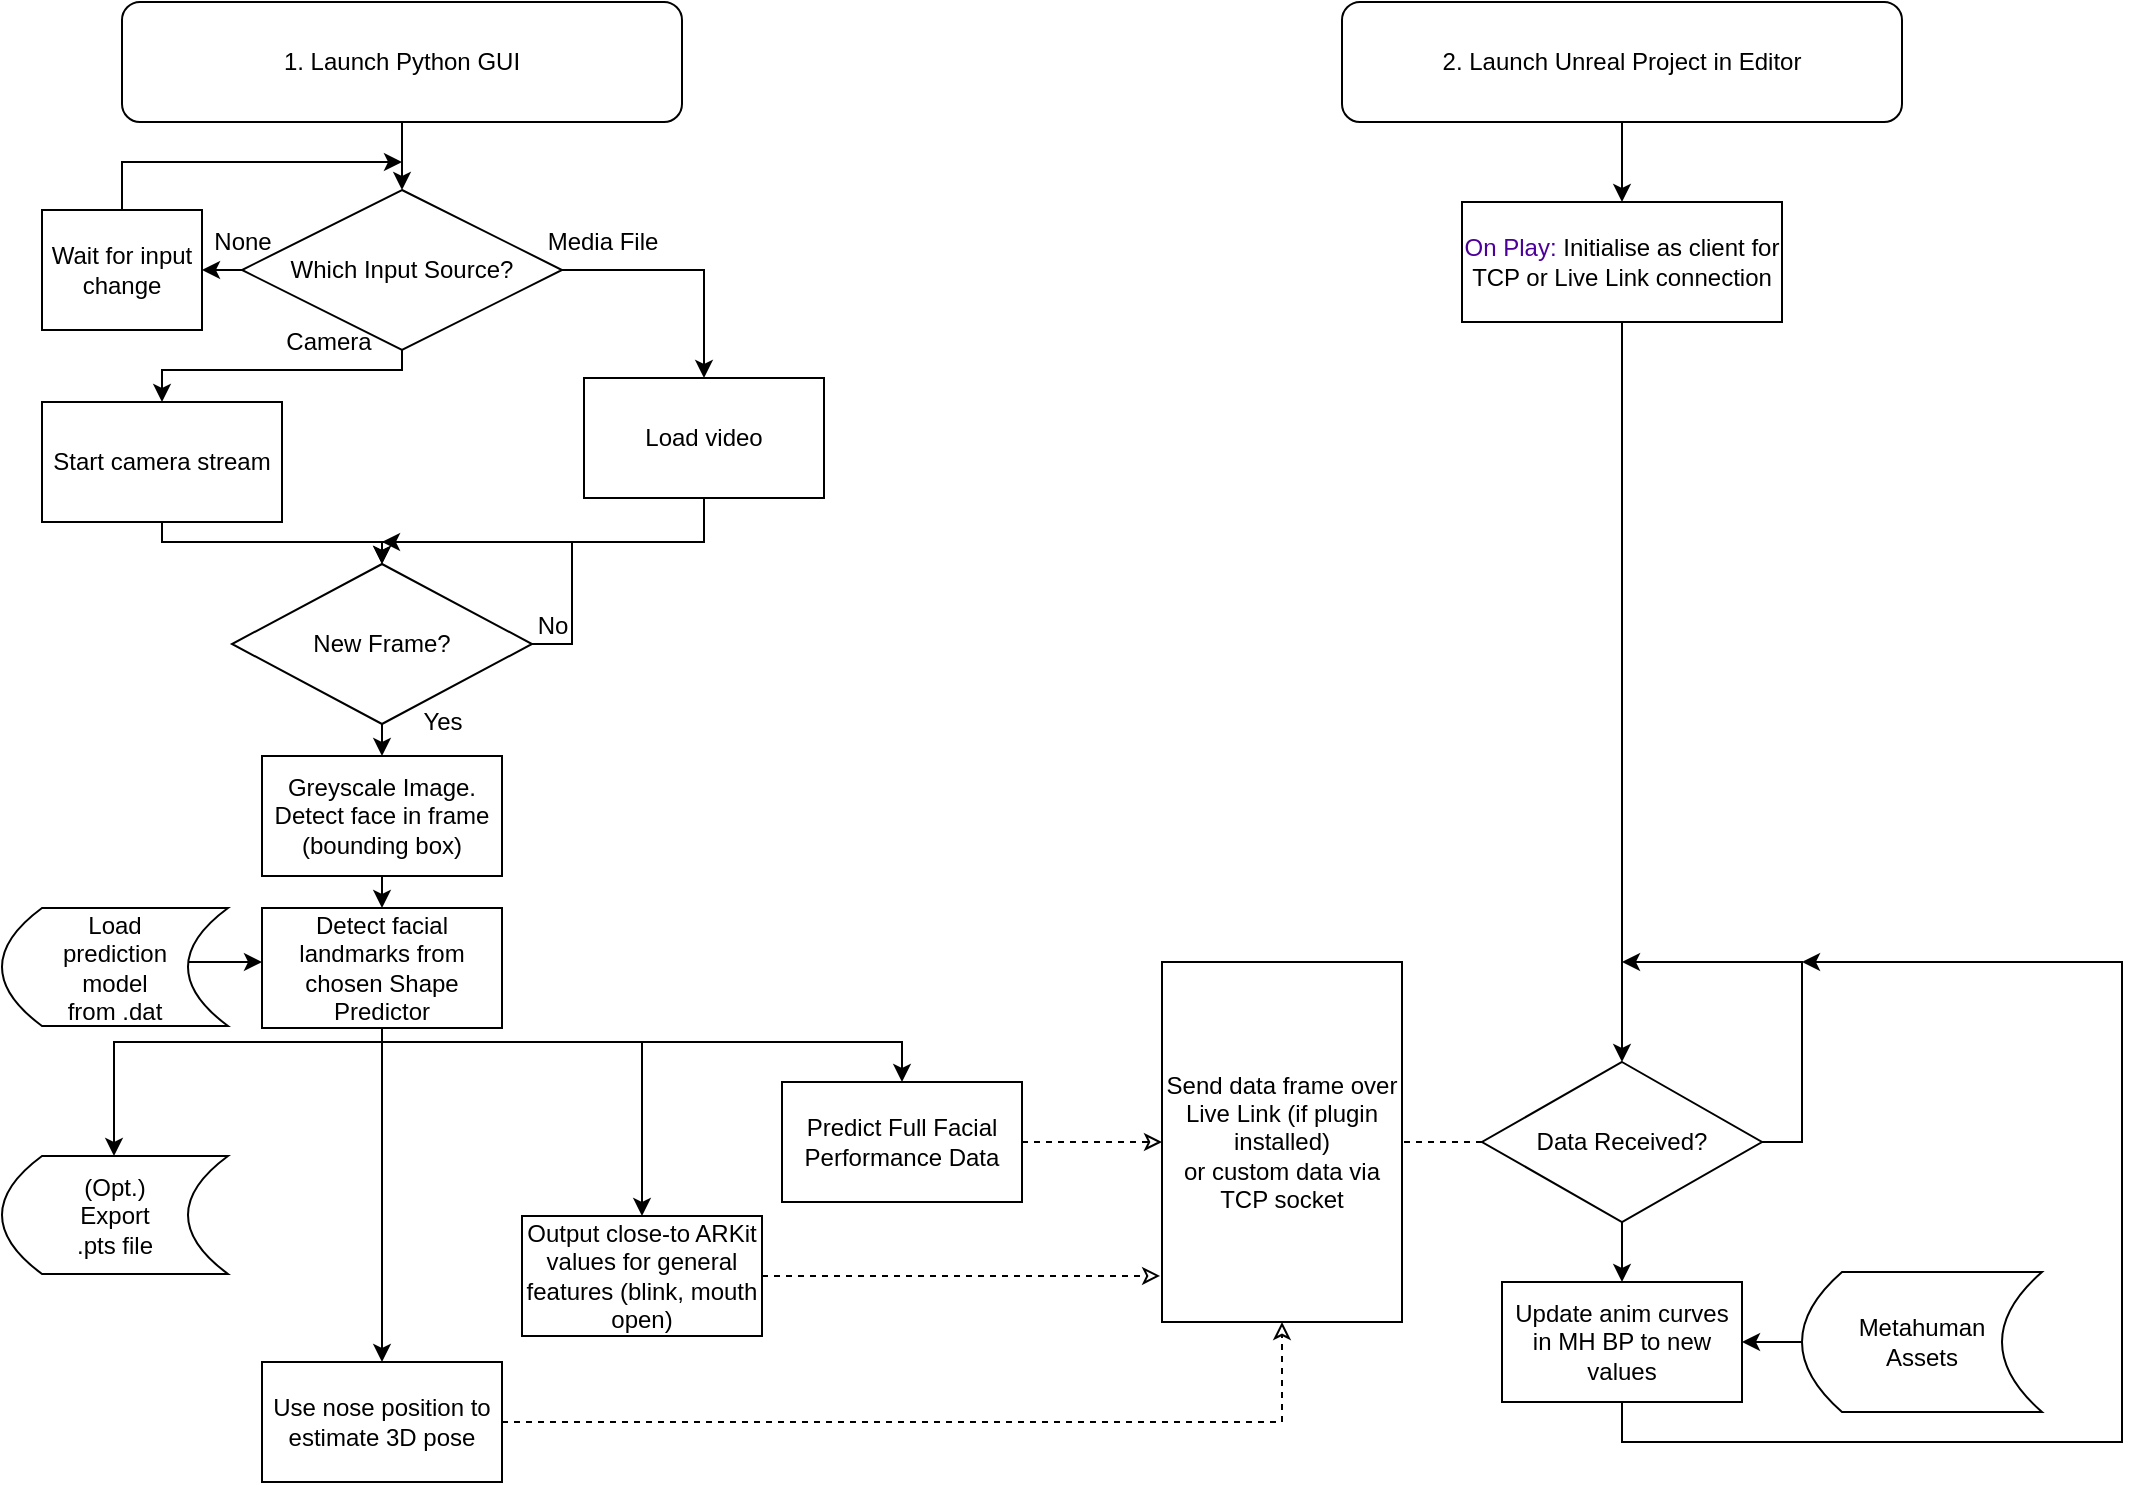 <mxfile version="15.2.5" type="github">
  <diagram id="C5RBs43oDa-KdzZeNtuy" name="Page-1">
    <mxGraphModel dx="1577" dy="1023" grid="1" gridSize="10" guides="1" tooltips="1" connect="1" arrows="1" fold="1" page="1" pageScale="1" pageWidth="1169" pageHeight="827" math="0" shadow="0">
      <root>
        <mxCell id="WIyWlLk6GJQsqaUBKTNV-0" />
        <mxCell id="WIyWlLk6GJQsqaUBKTNV-1" parent="WIyWlLk6GJQsqaUBKTNV-0" />
        <mxCell id="EgHHQILKTe781DhRqiiu-13" style="edgeStyle=orthogonalEdgeStyle;rounded=0;orthogonalLoop=1;jettySize=auto;html=1;exitX=0.5;exitY=1;exitDx=0;exitDy=0;entryX=0.5;entryY=0;entryDx=0;entryDy=0;" edge="1" parent="WIyWlLk6GJQsqaUBKTNV-1" source="TW3MiaDg9W0NcHxh0AQp-21" target="EgHHQILKTe781DhRqiiu-12">
          <mxGeometry relative="1" as="geometry" />
        </mxCell>
        <mxCell id="TW3MiaDg9W0NcHxh0AQp-21" value="1. Launch Python GUI" style="rounded=1;whiteSpace=wrap;html=1;" parent="WIyWlLk6GJQsqaUBKTNV-1" vertex="1">
          <mxGeometry x="90" y="50" width="280" height="60" as="geometry" />
        </mxCell>
        <mxCell id="EgHHQILKTe781DhRqiiu-29" style="edgeStyle=orthogonalEdgeStyle;rounded=0;orthogonalLoop=1;jettySize=auto;html=1;exitX=0.5;exitY=1;exitDx=0;exitDy=0;entryX=0.5;entryY=0;entryDx=0;entryDy=0;" edge="1" parent="WIyWlLk6GJQsqaUBKTNV-1" source="TW3MiaDg9W0NcHxh0AQp-23" target="EgHHQILKTe781DhRqiiu-26">
          <mxGeometry relative="1" as="geometry">
            <Array as="points">
              <mxPoint x="110" y="320" />
              <mxPoint x="220" y="320" />
            </Array>
          </mxGeometry>
        </mxCell>
        <mxCell id="TW3MiaDg9W0NcHxh0AQp-23" value="Start camera stream" style="rounded=0;whiteSpace=wrap;html=1;" parent="WIyWlLk6GJQsqaUBKTNV-1" vertex="1">
          <mxGeometry x="50" y="250" width="120" height="60" as="geometry" />
        </mxCell>
        <mxCell id="TW3MiaDg9W0NcHxh0AQp-24" style="edgeStyle=orthogonalEdgeStyle;rounded=0;orthogonalLoop=1;jettySize=auto;html=1;exitX=0.5;exitY=1;exitDx=0;exitDy=0;entryX=0.5;entryY=0;entryDx=0;entryDy=0;" parent="WIyWlLk6GJQsqaUBKTNV-1" source="TW3MiaDg9W0NcHxh0AQp-26" target="TW3MiaDg9W0NcHxh0AQp-28" edge="1">
          <mxGeometry relative="1" as="geometry" />
        </mxCell>
        <mxCell id="TW3MiaDg9W0NcHxh0AQp-26" value="Greyscale Image.&lt;br&gt;Detect face in frame (bounding box)" style="rounded=0;whiteSpace=wrap;html=1;" parent="WIyWlLk6GJQsqaUBKTNV-1" vertex="1">
          <mxGeometry x="160" y="427" width="120" height="60" as="geometry" />
        </mxCell>
        <mxCell id="TW3MiaDg9W0NcHxh0AQp-27" style="edgeStyle=orthogonalEdgeStyle;rounded=0;orthogonalLoop=1;jettySize=auto;html=1;exitX=0.5;exitY=1;exitDx=0;exitDy=0;entryX=0.5;entryY=0;entryDx=0;entryDy=0;" parent="WIyWlLk6GJQsqaUBKTNV-1" source="TW3MiaDg9W0NcHxh0AQp-28" target="TW3MiaDg9W0NcHxh0AQp-30" edge="1">
          <mxGeometry relative="1" as="geometry">
            <Array as="points">
              <mxPoint x="220" y="725" />
            </Array>
          </mxGeometry>
        </mxCell>
        <mxCell id="EgHHQILKTe781DhRqiiu-21" style="edgeStyle=orthogonalEdgeStyle;rounded=0;orthogonalLoop=1;jettySize=auto;html=1;exitX=0.5;exitY=1;exitDx=0;exitDy=0;" edge="1" parent="WIyWlLk6GJQsqaUBKTNV-1" source="TW3MiaDg9W0NcHxh0AQp-28" target="EgHHQILKTe781DhRqiiu-9">
          <mxGeometry relative="1" as="geometry">
            <Array as="points">
              <mxPoint x="220" y="570" />
              <mxPoint x="86" y="570" />
            </Array>
          </mxGeometry>
        </mxCell>
        <mxCell id="EgHHQILKTe781DhRqiiu-22" style="edgeStyle=orthogonalEdgeStyle;rounded=0;orthogonalLoop=1;jettySize=auto;html=1;exitX=0.5;exitY=1;exitDx=0;exitDy=0;" edge="1" parent="WIyWlLk6GJQsqaUBKTNV-1" source="TW3MiaDg9W0NcHxh0AQp-28" target="EgHHQILKTe781DhRqiiu-11">
          <mxGeometry relative="1" as="geometry">
            <Array as="points">
              <mxPoint x="220" y="570" />
              <mxPoint x="350" y="570" />
            </Array>
          </mxGeometry>
        </mxCell>
        <mxCell id="EgHHQILKTe781DhRqiiu-35" style="edgeStyle=orthogonalEdgeStyle;rounded=0;orthogonalLoop=1;jettySize=auto;html=1;exitX=0.5;exitY=1;exitDx=0;exitDy=0;entryX=0.5;entryY=0;entryDx=0;entryDy=0;" edge="1" parent="WIyWlLk6GJQsqaUBKTNV-1" source="TW3MiaDg9W0NcHxh0AQp-28" target="EgHHQILKTe781DhRqiiu-23">
          <mxGeometry relative="1" as="geometry">
            <Array as="points">
              <mxPoint x="220" y="570" />
              <mxPoint x="480" y="570" />
            </Array>
          </mxGeometry>
        </mxCell>
        <mxCell id="TW3MiaDg9W0NcHxh0AQp-28" value="Detect facial landmarks from chosen Shape Predictor" style="rounded=0;whiteSpace=wrap;html=1;" parent="WIyWlLk6GJQsqaUBKTNV-1" vertex="1">
          <mxGeometry x="160" y="503" width="120" height="60" as="geometry" />
        </mxCell>
        <mxCell id="EgHHQILKTe781DhRqiiu-39" style="edgeStyle=orthogonalEdgeStyle;rounded=0;orthogonalLoop=1;jettySize=auto;html=1;exitX=1;exitY=0.5;exitDx=0;exitDy=0;entryX=0.5;entryY=1;entryDx=0;entryDy=0;endArrow=classic;endFill=0;dashed=1;" edge="1" parent="WIyWlLk6GJQsqaUBKTNV-1" source="TW3MiaDg9W0NcHxh0AQp-30" target="EgHHQILKTe781DhRqiiu-31">
          <mxGeometry relative="1" as="geometry" />
        </mxCell>
        <mxCell id="TW3MiaDg9W0NcHxh0AQp-30" value="Use nose position to estimate 3D pose" style="rounded=0;whiteSpace=wrap;html=1;" parent="WIyWlLk6GJQsqaUBKTNV-1" vertex="1">
          <mxGeometry x="160" y="730" width="120" height="60" as="geometry" />
        </mxCell>
        <mxCell id="EgHHQILKTe781DhRqiiu-28" style="edgeStyle=orthogonalEdgeStyle;rounded=0;orthogonalLoop=1;jettySize=auto;html=1;exitX=0.5;exitY=1;exitDx=0;exitDy=0;entryX=0.5;entryY=0;entryDx=0;entryDy=0;" edge="1" parent="WIyWlLk6GJQsqaUBKTNV-1" source="TW3MiaDg9W0NcHxh0AQp-37" target="EgHHQILKTe781DhRqiiu-26">
          <mxGeometry relative="1" as="geometry">
            <Array as="points">
              <mxPoint x="381" y="320" />
              <mxPoint x="220" y="320" />
            </Array>
          </mxGeometry>
        </mxCell>
        <mxCell id="TW3MiaDg9W0NcHxh0AQp-37" value="Load video" style="rounded=0;whiteSpace=wrap;html=1;" parent="WIyWlLk6GJQsqaUBKTNV-1" vertex="1">
          <mxGeometry x="321" y="238" width="120" height="60" as="geometry" />
        </mxCell>
        <mxCell id="EgHHQILKTe781DhRqiiu-25" style="edgeStyle=orthogonalEdgeStyle;rounded=0;orthogonalLoop=1;jettySize=auto;html=1;exitX=0.5;exitY=1;exitDx=0;exitDy=0;entryX=0.5;entryY=0;entryDx=0;entryDy=0;" edge="1" parent="WIyWlLk6GJQsqaUBKTNV-1" source="EgHHQILKTe781DhRqiiu-0" target="EgHHQILKTe781DhRqiiu-8">
          <mxGeometry relative="1" as="geometry" />
        </mxCell>
        <mxCell id="EgHHQILKTe781DhRqiiu-0" value="2. Launch Unreal Project in Editor" style="rounded=1;whiteSpace=wrap;html=1;" vertex="1" parent="WIyWlLk6GJQsqaUBKTNV-1">
          <mxGeometry x="700" y="50" width="280" height="60" as="geometry" />
        </mxCell>
        <mxCell id="EgHHQILKTe781DhRqiiu-1" value="" style="shape=image;verticalLabelPosition=bottom;labelBackgroundColor=#ffffff;verticalAlign=top;aspect=fixed;imageAspect=0;image=https://upload.wikimedia.org/wikipedia/commons/thumb/c/c3/Python-logo-notext.svg/1200px-Python-logo-notext.svg.png;" vertex="1" parent="WIyWlLk6GJQsqaUBKTNV-1">
          <mxGeometry x="321" y="61.5" width="37" height="37" as="geometry" />
        </mxCell>
        <mxCell id="EgHHQILKTe781DhRqiiu-5" value="" style="shape=image;verticalLabelPosition=bottom;labelBackgroundColor=#ffffff;verticalAlign=top;aspect=fixed;imageAspect=0;image=https://p.kindpng.com/picc/s/134-1340346_transparent-unreal-logo-png-unreal-engine-icon-png.png;" vertex="1" parent="WIyWlLk6GJQsqaUBKTNV-1">
          <mxGeometry x="936" y="61" width="40" height="40" as="geometry" />
        </mxCell>
        <mxCell id="EgHHQILKTe781DhRqiiu-54" style="edgeStyle=orthogonalEdgeStyle;rounded=0;orthogonalLoop=1;jettySize=auto;html=1;exitX=0;exitY=0.5;exitDx=0;exitDy=0;entryX=1;entryY=0.5;entryDx=0;entryDy=0;endArrow=classic;endFill=1;" edge="1" parent="WIyWlLk6GJQsqaUBKTNV-1" source="EgHHQILKTe781DhRqiiu-7" target="EgHHQILKTe781DhRqiiu-52">
          <mxGeometry relative="1" as="geometry" />
        </mxCell>
        <mxCell id="EgHHQILKTe781DhRqiiu-7" value="Metahuman &lt;br&gt;Assets" style="shape=dataStorage;whiteSpace=wrap;html=1;fixedSize=1;" vertex="1" parent="WIyWlLk6GJQsqaUBKTNV-1">
          <mxGeometry x="930" y="685" width="120" height="70" as="geometry" />
        </mxCell>
        <mxCell id="EgHHQILKTe781DhRqiiu-46" style="edgeStyle=orthogonalEdgeStyle;rounded=0;orthogonalLoop=1;jettySize=auto;html=1;exitX=0.5;exitY=1;exitDx=0;exitDy=0;entryX=0.5;entryY=0;entryDx=0;entryDy=0;endArrow=classic;endFill=1;" edge="1" parent="WIyWlLk6GJQsqaUBKTNV-1" source="EgHHQILKTe781DhRqiiu-8" target="EgHHQILKTe781DhRqiiu-45">
          <mxGeometry relative="1" as="geometry" />
        </mxCell>
        <mxCell id="EgHHQILKTe781DhRqiiu-8" value="&lt;font color=&quot;#4c0099&quot;&gt;On Play: &lt;/font&gt;Initialise as client for TCP or Live Link connection" style="rounded=0;whiteSpace=wrap;html=1;" vertex="1" parent="WIyWlLk6GJQsqaUBKTNV-1">
          <mxGeometry x="760" y="150" width="160" height="60" as="geometry" />
        </mxCell>
        <mxCell id="EgHHQILKTe781DhRqiiu-9" value="&lt;span&gt;(Opt.) &lt;br&gt;Export &lt;br&gt;.pts file&lt;/span&gt;" style="shape=dataStorage;whiteSpace=wrap;html=1;fixedSize=1;" vertex="1" parent="WIyWlLk6GJQsqaUBKTNV-1">
          <mxGeometry x="30" y="627" width="113" height="59" as="geometry" />
        </mxCell>
        <mxCell id="EgHHQILKTe781DhRqiiu-38" style="edgeStyle=orthogonalEdgeStyle;rounded=0;orthogonalLoop=1;jettySize=auto;html=1;exitX=1;exitY=0.5;exitDx=0;exitDy=0;entryX=-0.008;entryY=0.872;entryDx=0;entryDy=0;endArrow=classic;endFill=0;dashed=1;entryPerimeter=0;" edge="1" parent="WIyWlLk6GJQsqaUBKTNV-1" source="EgHHQILKTe781DhRqiiu-11" target="EgHHQILKTe781DhRqiiu-31">
          <mxGeometry relative="1" as="geometry" />
        </mxCell>
        <mxCell id="EgHHQILKTe781DhRqiiu-11" value="Output close-to ARKit values for general features (blink, mouth open)" style="rounded=0;whiteSpace=wrap;html=1;" vertex="1" parent="WIyWlLk6GJQsqaUBKTNV-1">
          <mxGeometry x="290" y="657" width="120" height="60" as="geometry" />
        </mxCell>
        <mxCell id="EgHHQILKTe781DhRqiiu-14" style="edgeStyle=orthogonalEdgeStyle;rounded=0;orthogonalLoop=1;jettySize=auto;html=1;exitX=0.5;exitY=1;exitDx=0;exitDy=0;entryX=0.5;entryY=0;entryDx=0;entryDy=0;" edge="1" parent="WIyWlLk6GJQsqaUBKTNV-1" source="EgHHQILKTe781DhRqiiu-12" target="TW3MiaDg9W0NcHxh0AQp-23">
          <mxGeometry relative="1" as="geometry">
            <Array as="points">
              <mxPoint x="230" y="234" />
              <mxPoint x="110" y="234" />
            </Array>
          </mxGeometry>
        </mxCell>
        <mxCell id="EgHHQILKTe781DhRqiiu-15" style="edgeStyle=orthogonalEdgeStyle;rounded=0;orthogonalLoop=1;jettySize=auto;html=1;exitX=1;exitY=0.5;exitDx=0;exitDy=0;entryX=0.5;entryY=0;entryDx=0;entryDy=0;" edge="1" parent="WIyWlLk6GJQsqaUBKTNV-1" source="EgHHQILKTe781DhRqiiu-12" target="TW3MiaDg9W0NcHxh0AQp-37">
          <mxGeometry relative="1" as="geometry" />
        </mxCell>
        <mxCell id="EgHHQILKTe781DhRqiiu-18" style="edgeStyle=orthogonalEdgeStyle;rounded=0;orthogonalLoop=1;jettySize=auto;html=1;exitX=0;exitY=0.5;exitDx=0;exitDy=0;entryX=1;entryY=0.5;entryDx=0;entryDy=0;" edge="1" parent="WIyWlLk6GJQsqaUBKTNV-1" source="EgHHQILKTe781DhRqiiu-12" target="EgHHQILKTe781DhRqiiu-16">
          <mxGeometry relative="1" as="geometry" />
        </mxCell>
        <mxCell id="EgHHQILKTe781DhRqiiu-12" value="Which Input Source?" style="rhombus;whiteSpace=wrap;html=1;" vertex="1" parent="WIyWlLk6GJQsqaUBKTNV-1">
          <mxGeometry x="150" y="144" width="160" height="80" as="geometry" />
        </mxCell>
        <mxCell id="EgHHQILKTe781DhRqiiu-20" style="edgeStyle=orthogonalEdgeStyle;rounded=0;orthogonalLoop=1;jettySize=auto;html=1;exitX=0.5;exitY=0;exitDx=0;exitDy=0;" edge="1" parent="WIyWlLk6GJQsqaUBKTNV-1" source="EgHHQILKTe781DhRqiiu-16">
          <mxGeometry relative="1" as="geometry">
            <mxPoint x="230" y="130" as="targetPoint" />
            <Array as="points">
              <mxPoint x="90" y="130" />
            </Array>
          </mxGeometry>
        </mxCell>
        <mxCell id="EgHHQILKTe781DhRqiiu-16" value="Wait for input change" style="rounded=0;whiteSpace=wrap;html=1;" vertex="1" parent="WIyWlLk6GJQsqaUBKTNV-1">
          <mxGeometry x="50" y="154" width="80" height="60" as="geometry" />
        </mxCell>
        <mxCell id="EgHHQILKTe781DhRqiiu-40" style="edgeStyle=orthogonalEdgeStyle;rounded=0;orthogonalLoop=1;jettySize=auto;html=1;exitX=1;exitY=0.5;exitDx=0;exitDy=0;entryX=0;entryY=0.5;entryDx=0;entryDy=0;endArrow=classic;endFill=0;dashed=1;" edge="1" parent="WIyWlLk6GJQsqaUBKTNV-1" source="EgHHQILKTe781DhRqiiu-23" target="EgHHQILKTe781DhRqiiu-31">
          <mxGeometry relative="1" as="geometry" />
        </mxCell>
        <mxCell id="EgHHQILKTe781DhRqiiu-23" value="Predict Full Facial Performance Data" style="rounded=0;whiteSpace=wrap;html=1;" vertex="1" parent="WIyWlLk6GJQsqaUBKTNV-1">
          <mxGeometry x="420" y="590" width="120" height="60" as="geometry" />
        </mxCell>
        <mxCell id="EgHHQILKTe781DhRqiiu-27" style="edgeStyle=orthogonalEdgeStyle;rounded=0;orthogonalLoop=1;jettySize=auto;html=1;exitX=0.5;exitY=1;exitDx=0;exitDy=0;entryX=0.5;entryY=0;entryDx=0;entryDy=0;" edge="1" parent="WIyWlLk6GJQsqaUBKTNV-1" source="EgHHQILKTe781DhRqiiu-26" target="TW3MiaDg9W0NcHxh0AQp-26">
          <mxGeometry relative="1" as="geometry" />
        </mxCell>
        <mxCell id="EgHHQILKTe781DhRqiiu-49" style="edgeStyle=orthogonalEdgeStyle;rounded=0;orthogonalLoop=1;jettySize=auto;html=1;exitX=1;exitY=0.5;exitDx=0;exitDy=0;endArrow=classic;endFill=1;" edge="1" parent="WIyWlLk6GJQsqaUBKTNV-1" source="EgHHQILKTe781DhRqiiu-26">
          <mxGeometry relative="1" as="geometry">
            <mxPoint x="220.0" y="320" as="targetPoint" />
            <Array as="points">
              <mxPoint x="315" y="371" />
              <mxPoint x="315" y="320" />
            </Array>
          </mxGeometry>
        </mxCell>
        <mxCell id="EgHHQILKTe781DhRqiiu-26" value="New Frame?" style="rhombus;whiteSpace=wrap;html=1;" vertex="1" parent="WIyWlLk6GJQsqaUBKTNV-1">
          <mxGeometry x="145" y="331" width="150" height="80" as="geometry" />
        </mxCell>
        <mxCell id="EgHHQILKTe781DhRqiiu-31" value="Send data frame over Live Link (if plugin installed)&lt;br&gt;or custom data via TCP socket" style="rounded=0;whiteSpace=wrap;html=1;" vertex="1" parent="WIyWlLk6GJQsqaUBKTNV-1">
          <mxGeometry x="610" y="530" width="120" height="180" as="geometry" />
        </mxCell>
        <mxCell id="EgHHQILKTe781DhRqiiu-42" value="None" style="text;html=1;align=center;verticalAlign=middle;resizable=0;points=[];autosize=1;strokeColor=none;fillColor=none;" vertex="1" parent="WIyWlLk6GJQsqaUBKTNV-1">
          <mxGeometry x="130" y="160" width="40" height="20" as="geometry" />
        </mxCell>
        <mxCell id="EgHHQILKTe781DhRqiiu-43" value="Media File" style="text;html=1;align=center;verticalAlign=middle;resizable=0;points=[];autosize=1;strokeColor=none;fillColor=none;" vertex="1" parent="WIyWlLk6GJQsqaUBKTNV-1">
          <mxGeometry x="295" y="160" width="70" height="20" as="geometry" />
        </mxCell>
        <mxCell id="EgHHQILKTe781DhRqiiu-44" value="Camera" style="text;html=1;align=center;verticalAlign=middle;resizable=0;points=[];autosize=1;strokeColor=none;fillColor=none;" vertex="1" parent="WIyWlLk6GJQsqaUBKTNV-1">
          <mxGeometry x="163" y="210" width="60" height="20" as="geometry" />
        </mxCell>
        <mxCell id="EgHHQILKTe781DhRqiiu-47" style="edgeStyle=orthogonalEdgeStyle;rounded=0;orthogonalLoop=1;jettySize=auto;html=1;exitX=0;exitY=0.5;exitDx=0;exitDy=0;entryX=1;entryY=0.5;entryDx=0;entryDy=0;endArrow=none;endFill=0;dashed=1;" edge="1" parent="WIyWlLk6GJQsqaUBKTNV-1" source="EgHHQILKTe781DhRqiiu-45" target="EgHHQILKTe781DhRqiiu-31">
          <mxGeometry relative="1" as="geometry" />
        </mxCell>
        <mxCell id="EgHHQILKTe781DhRqiiu-48" style="edgeStyle=orthogonalEdgeStyle;rounded=0;orthogonalLoop=1;jettySize=auto;html=1;exitX=1;exitY=0.5;exitDx=0;exitDy=0;endArrow=classic;endFill=1;" edge="1" parent="WIyWlLk6GJQsqaUBKTNV-1" source="EgHHQILKTe781DhRqiiu-45">
          <mxGeometry relative="1" as="geometry">
            <mxPoint x="840" y="530" as="targetPoint" />
            <Array as="points">
              <mxPoint x="930" y="620" />
              <mxPoint x="930" y="530" />
            </Array>
          </mxGeometry>
        </mxCell>
        <mxCell id="EgHHQILKTe781DhRqiiu-53" style="edgeStyle=orthogonalEdgeStyle;rounded=0;orthogonalLoop=1;jettySize=auto;html=1;exitX=0.5;exitY=1;exitDx=0;exitDy=0;entryX=0.5;entryY=0;entryDx=0;entryDy=0;endArrow=classic;endFill=1;" edge="1" parent="WIyWlLk6GJQsqaUBKTNV-1" source="EgHHQILKTe781DhRqiiu-45" target="EgHHQILKTe781DhRqiiu-52">
          <mxGeometry relative="1" as="geometry" />
        </mxCell>
        <mxCell id="EgHHQILKTe781DhRqiiu-45" value="Data Received?" style="rhombus;whiteSpace=wrap;html=1;" vertex="1" parent="WIyWlLk6GJQsqaUBKTNV-1">
          <mxGeometry x="770" y="580" width="140" height="80" as="geometry" />
        </mxCell>
        <mxCell id="EgHHQILKTe781DhRqiiu-50" value="No" style="text;html=1;align=center;verticalAlign=middle;resizable=0;points=[];autosize=1;strokeColor=none;fillColor=none;" vertex="1" parent="WIyWlLk6GJQsqaUBKTNV-1">
          <mxGeometry x="290" y="352" width="30" height="20" as="geometry" />
        </mxCell>
        <mxCell id="EgHHQILKTe781DhRqiiu-51" value="Yes" style="text;html=1;align=center;verticalAlign=middle;resizable=0;points=[];autosize=1;strokeColor=none;fillColor=none;" vertex="1" parent="WIyWlLk6GJQsqaUBKTNV-1">
          <mxGeometry x="230" y="400" width="40" height="20" as="geometry" />
        </mxCell>
        <mxCell id="EgHHQILKTe781DhRqiiu-55" style="edgeStyle=orthogonalEdgeStyle;rounded=0;orthogonalLoop=1;jettySize=auto;html=1;exitX=0.5;exitY=1;exitDx=0;exitDy=0;endArrow=classic;endFill=1;" edge="1" parent="WIyWlLk6GJQsqaUBKTNV-1" source="EgHHQILKTe781DhRqiiu-52">
          <mxGeometry relative="1" as="geometry">
            <mxPoint x="930" y="530" as="targetPoint" />
            <Array as="points">
              <mxPoint x="840" y="770" />
              <mxPoint x="1090" y="770" />
              <mxPoint x="1090" y="530" />
            </Array>
          </mxGeometry>
        </mxCell>
        <mxCell id="EgHHQILKTe781DhRqiiu-52" value="Update anim curves in MH BP to new values" style="rounded=0;whiteSpace=wrap;html=1;" vertex="1" parent="WIyWlLk6GJQsqaUBKTNV-1">
          <mxGeometry x="780" y="690" width="120" height="60" as="geometry" />
        </mxCell>
        <mxCell id="EgHHQILKTe781DhRqiiu-61" style="edgeStyle=orthogonalEdgeStyle;rounded=0;orthogonalLoop=1;jettySize=auto;html=1;endArrow=classic;endFill=1;" edge="1" parent="WIyWlLk6GJQsqaUBKTNV-1" target="TW3MiaDg9W0NcHxh0AQp-28">
          <mxGeometry relative="1" as="geometry">
            <mxPoint x="70" y="533" as="sourcePoint" />
            <Array as="points">
              <mxPoint x="70" y="530" />
            </Array>
          </mxGeometry>
        </mxCell>
        <mxCell id="EgHHQILKTe781DhRqiiu-56" value="Load &lt;br&gt;prediction &lt;br&gt;model &lt;br&gt;from .dat" style="shape=dataStorage;whiteSpace=wrap;html=1;fixedSize=1;" vertex="1" parent="WIyWlLk6GJQsqaUBKTNV-1">
          <mxGeometry x="30" y="503" width="113" height="59" as="geometry" />
        </mxCell>
      </root>
    </mxGraphModel>
  </diagram>
</mxfile>
